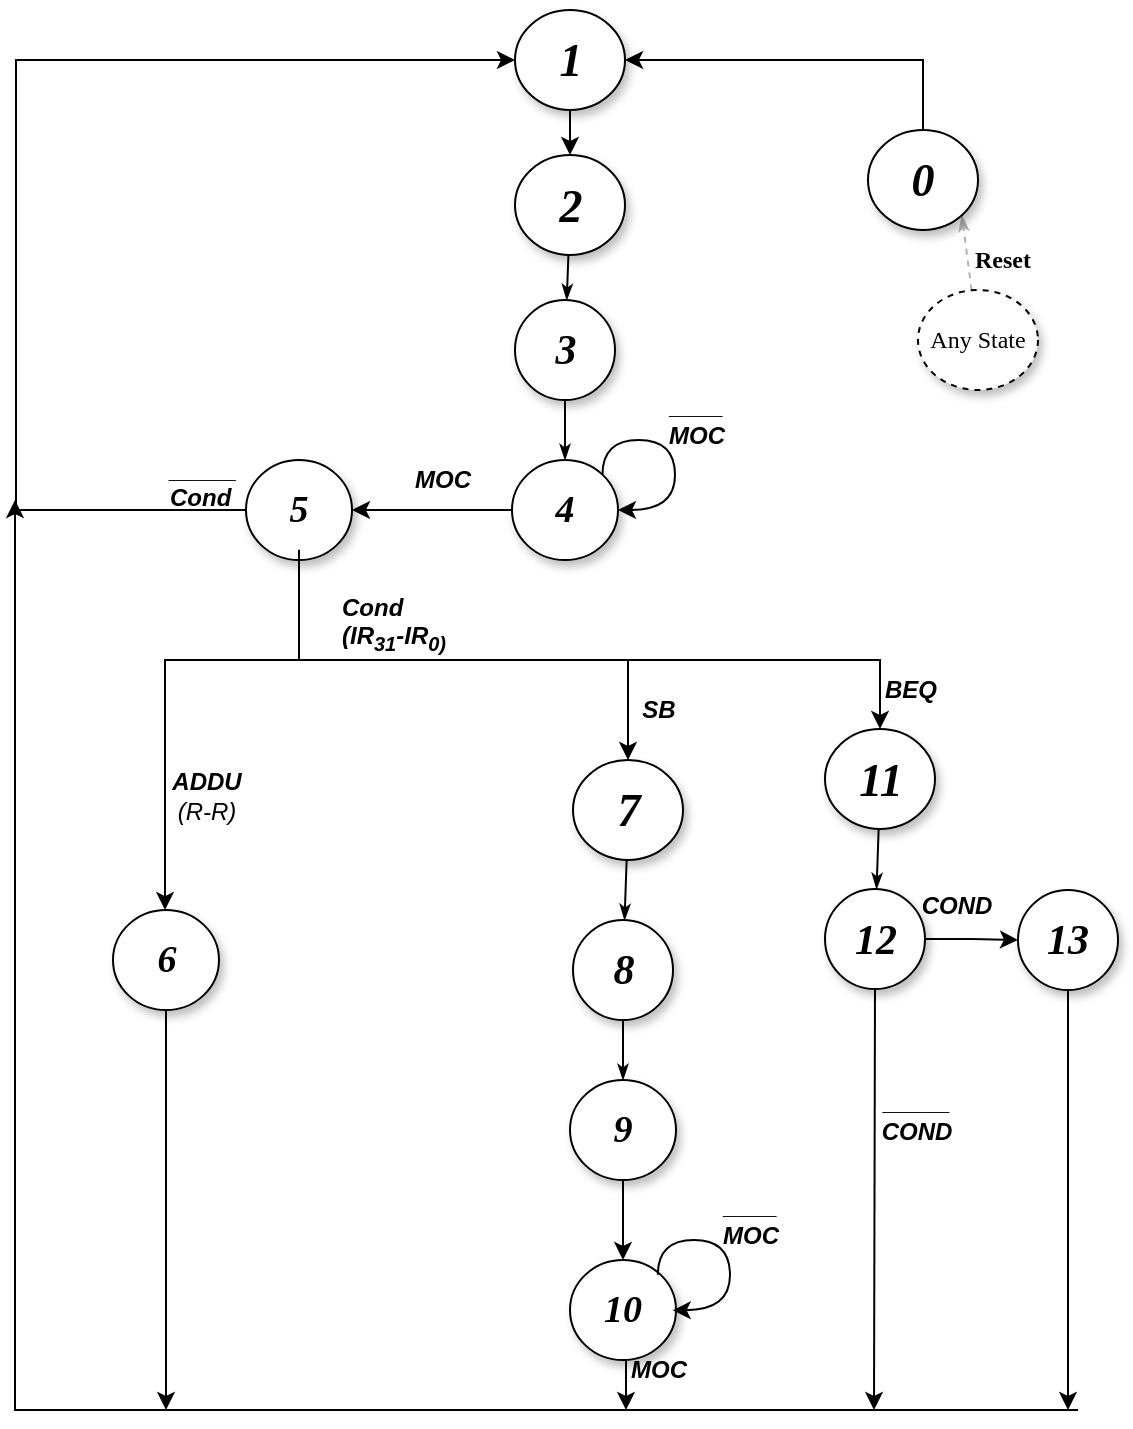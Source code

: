 <mxfile version="10.6.0" type="github"><diagram name="Page-1" id="42789a77-a242-8287-6e28-9cd8cfd52e62"><mxGraphModel dx="1010" dy="509" grid="1" gridSize="10" guides="1" tooltips="1" connect="1" arrows="1" fold="1" page="1" pageScale="1" pageWidth="1100" pageHeight="850" background="#ffffff" math="0" shadow="0"><root><mxCell id="0"/><mxCell id="1" parent="0"/><mxCell id="1ea317790d2ca983-13" value="&lt;b&gt;Reset&lt;/b&gt;" style="edgeStyle=none;rounded=1;html=1;labelBackgroundColor=none;startArrow=none;startFill=0;startSize=5;endArrow=classicThin;endFill=1;endSize=5;jettySize=auto;orthogonalLoop=1;strokeColor=#B3B3B3;strokeWidth=1;fontFamily=Verdana;fontSize=12;fontColor=#000000;dashed=1;entryX=1;entryY=1;entryDx=0;entryDy=0;" parent="1" source="1ea317790d2ca983-1" target="uKqxwGR0IimlFFaPbbWv-47" edge="1"><mxGeometry x="-0.274" y="-17" relative="1" as="geometry"><mxPoint as="offset"/><mxPoint x="510" y="70" as="targetPoint"/></mxGeometry></mxCell><mxCell id="1ea317790d2ca983-1" value="Any State" style="ellipse;whiteSpace=wrap;html=1;rounded=0;shadow=1;comic=0;labelBackgroundColor=none;strokeColor=#000000;strokeWidth=1;fillColor=#FFFFFF;fontFamily=Verdana;fontSize=12;fontColor=#000000;align=center;dashed=1;" parent="1" vertex="1"><mxGeometry x="519.983" y="140" width="60" height="50" as="geometry"/></mxCell><mxCell id="1ea317790d2ca983-19" value="" style="edgeStyle=none;rounded=1;html=1;labelBackgroundColor=none;startArrow=none;startFill=0;startSize=5;endArrow=classicThin;endFill=1;endSize=5;jettySize=auto;orthogonalLoop=1;strokeColor=#000000;strokeWidth=1;fontFamily=Verdana;fontSize=12;fontColor=#000000;" parent="1" source="1ea317790d2ca983-9" target="1ea317790d2ca983-10" edge="1"><mxGeometry relative="1" as="geometry"/></mxCell><mxCell id="1ea317790d2ca983-9" value="&lt;b&gt;&lt;i&gt;&lt;font style=&quot;font-size: 23px&quot;&gt;2&lt;/font&gt;&lt;/i&gt;&lt;/b&gt;" style="ellipse;whiteSpace=wrap;html=1;rounded=0;shadow=1;comic=0;labelBackgroundColor=none;strokeColor=#000000;strokeWidth=1;fillColor=#FFFFFF;fontFamily=Verdana;fontSize=12;fontColor=#000000;align=center;" parent="1" vertex="1"><mxGeometry x="318.5" y="72.5" width="55" height="50" as="geometry"/></mxCell><mxCell id="aKx4nscTGAMeIMMqZuMY-2" value="" style="edgeStyle=orthogonalEdgeStyle;rounded=0;orthogonalLoop=1;jettySize=auto;html=1;" edge="1" parent="1" source="uKqxwGR0IimlFFaPbbWv-47" target="aKx4nscTGAMeIMMqZuMY-1"><mxGeometry relative="1" as="geometry"><Array as="points"><mxPoint x="523" y="25"/></Array></mxGeometry></mxCell><mxCell id="uKqxwGR0IimlFFaPbbWv-47" value="&lt;b&gt;&lt;i&gt;&lt;font style=&quot;font-size: 23px&quot;&gt;0&lt;/font&gt;&lt;/i&gt;&lt;/b&gt;" style="ellipse;whiteSpace=wrap;html=1;rounded=0;shadow=1;comic=0;labelBackgroundColor=none;strokeColor=#000000;strokeWidth=1;fillColor=#FFFFFF;fontFamily=Verdana;fontSize=12;fontColor=#000000;align=center;" parent="1" vertex="1"><mxGeometry x="495" y="60" width="55" height="50" as="geometry"/></mxCell><mxCell id="aKx4nscTGAMeIMMqZuMY-3" value="" style="edgeStyle=orthogonalEdgeStyle;rounded=0;orthogonalLoop=1;jettySize=auto;html=1;entryX=0.5;entryY=0;entryDx=0;entryDy=0;" edge="1" parent="1" source="aKx4nscTGAMeIMMqZuMY-1" target="1ea317790d2ca983-9"><mxGeometry relative="1" as="geometry"><mxPoint x="346" y="130" as="targetPoint"/><Array as="points"/></mxGeometry></mxCell><mxCell id="aKx4nscTGAMeIMMqZuMY-1" value="&lt;b&gt;&lt;i&gt;&lt;font style=&quot;font-size: 23px&quot;&gt;1&lt;/font&gt;&lt;/i&gt;&lt;/b&gt;" style="ellipse;whiteSpace=wrap;html=1;rounded=0;shadow=1;comic=0;labelBackgroundColor=none;strokeColor=#000000;strokeWidth=1;fillColor=#FFFFFF;fontFamily=Verdana;fontSize=12;fontColor=#000000;align=center;" vertex="1" parent="1"><mxGeometry x="318.5" width="55" height="50" as="geometry"/></mxCell><mxCell id="1ea317790d2ca983-20" value="" style="edgeStyle=none;rounded=1;html=1;labelBackgroundColor=none;startArrow=none;startFill=0;startSize=5;endArrow=classicThin;endFill=1;endSize=5;jettySize=auto;orthogonalLoop=1;strokeColor=#000000;strokeWidth=1;fontFamily=Verdana;fontSize=12;fontColor=#000000;" parent="1" source="1ea317790d2ca983-10" target="1ea317790d2ca983-11" edge="1"><mxGeometry relative="1" as="geometry"/></mxCell><mxCell id="1ea317790d2ca983-10" value="&lt;span&gt;&lt;b&gt;&lt;i&gt;&lt;font style=&quot;font-size: 21px&quot;&gt;3&lt;/font&gt;&lt;/i&gt;&lt;/b&gt;&lt;/span&gt;" style="ellipse;whiteSpace=wrap;html=1;rounded=0;shadow=1;comic=0;labelBackgroundColor=none;strokeColor=#000000;strokeWidth=1;fillColor=#FFFFFF;fontFamily=Verdana;fontSize=12;fontColor=#000000;align=center;" parent="1" vertex="1"><mxGeometry x="318.5" y="145" width="50" height="50" as="geometry"/></mxCell><mxCell id="iE-XOIRhgxUjTZOWVVyg-5" value="" style="edgeStyle=orthogonalEdgeStyle;rounded=0;orthogonalLoop=1;jettySize=auto;html=1;" parent="1" source="1ea317790d2ca983-11" target="iE-XOIRhgxUjTZOWVVyg-4" edge="1"><mxGeometry relative="1" as="geometry"/></mxCell><mxCell id="uKqxwGR0IimlFFaPbbWv-2" value="&lt;b&gt;&lt;i&gt;MOC&lt;/i&gt;&lt;/b&gt;" style="text;html=1;resizable=0;points=[];align=center;verticalAlign=middle;labelBackgroundColor=#ffffff;" parent="iE-XOIRhgxUjTZOWVVyg-5" vertex="1" connectable="0"><mxGeometry x="-0.112" y="-3" relative="1" as="geometry"><mxPoint y="-12" as="offset"/></mxGeometry></mxCell><mxCell id="uKqxwGR0IimlFFaPbbWv-23" value="&lt;b&gt;&lt;i&gt;MOC&lt;/i&gt;&lt;/b&gt;" style="text;html=1;resizable=0;points=[];align=center;verticalAlign=middle;labelBackgroundColor=#ffffff;" parent="iE-XOIRhgxUjTZOWVVyg-5" vertex="1" connectable="0"><mxGeometry x="-0.112" y="-3" relative="1" as="geometry"><mxPoint x="108.5" y="433" as="offset"/></mxGeometry></mxCell><mxCell id="1ea317790d2ca983-11" value="&lt;span&gt;&lt;b&gt;&lt;i&gt;&lt;font style=&quot;font-size: 19px&quot;&gt;4&lt;/font&gt;&lt;/i&gt;&lt;/b&gt;&lt;/span&gt;" style="ellipse;whiteSpace=wrap;html=1;rounded=0;shadow=1;comic=0;labelBackgroundColor=none;strokeColor=#000000;strokeWidth=1;fillColor=#FFFFFF;fontFamily=Verdana;fontSize=12;fontColor=#000000;align=center;" parent="1" vertex="1"><mxGeometry x="317" y="225" width="53" height="50" as="geometry"/></mxCell><mxCell id="iE-XOIRhgxUjTZOWVVyg-6" style="edgeStyle=orthogonalEdgeStyle;rounded=0;orthogonalLoop=1;jettySize=auto;html=1;exitX=0;exitY=0.5;exitDx=0;exitDy=0;entryX=0;entryY=0.5;entryDx=0;entryDy=0;" parent="1" source="iE-XOIRhgxUjTZOWVVyg-4" target="aKx4nscTGAMeIMMqZuMY-1" edge="1"><mxGeometry relative="1" as="geometry"><Array as="points"><mxPoint x="69" y="250"/><mxPoint x="69" y="25"/></Array></mxGeometry></mxCell><mxCell id="uKqxwGR0IimlFFaPbbWv-5" value="" style="edgeStyle=orthogonalEdgeStyle;rounded=0;orthogonalLoop=1;jettySize=auto;html=1;exitX=0.5;exitY=1;exitDx=0;exitDy=0;" parent="1" source="iE-XOIRhgxUjTZOWVVyg-4" target="uKqxwGR0IimlFFaPbbWv-4" edge="1"><mxGeometry relative="1" as="geometry"><Array as="points"><mxPoint x="210.5" y="325"/><mxPoint x="143.5" y="325"/></Array></mxGeometry></mxCell><mxCell id="uKqxwGR0IimlFFaPbbWv-8" value="&lt;i&gt;&lt;b&gt;ADDU&lt;/b&gt;&lt;br&gt;(R-R)&lt;/i&gt;&lt;br&gt;" style="text;html=1;resizable=0;points=[];align=center;verticalAlign=middle;labelBackgroundColor=#ffffff;" parent="uKqxwGR0IimlFFaPbbWv-5" vertex="1" connectable="0"><mxGeometry x="0.365" y="-3" relative="1" as="geometry"><mxPoint x="23.5" y="19.5" as="offset"/></mxGeometry></mxCell><mxCell id="iE-XOIRhgxUjTZOWVVyg-4" value="&lt;span&gt;&lt;b&gt;&lt;i&gt;&lt;font style=&quot;font-size: 19px&quot;&gt;5&lt;/font&gt;&lt;/i&gt;&lt;/b&gt;&lt;/span&gt;" style="ellipse;whiteSpace=wrap;html=1;rounded=0;shadow=1;comic=0;labelBackgroundColor=none;strokeColor=#000000;strokeWidth=1;fillColor=#FFFFFF;fontFamily=Verdana;fontSize=12;fontColor=#000000;align=center;" parent="1" vertex="1"><mxGeometry x="184" y="225" width="53" height="50" as="geometry"/></mxCell><mxCell id="uKqxwGR0IimlFFaPbbWv-7" value="" style="edgeStyle=orthogonalEdgeStyle;rounded=0;orthogonalLoop=1;jettySize=auto;html=1;" parent="1" source="uKqxwGR0IimlFFaPbbWv-4" edge="1"><mxGeometry relative="1" as="geometry"><mxPoint x="144" y="700" as="targetPoint"/></mxGeometry></mxCell><mxCell id="uKqxwGR0IimlFFaPbbWv-4" value="&lt;span&gt;&lt;b&gt;&lt;i&gt;&lt;font style=&quot;font-size: 19px&quot;&gt;6&lt;/font&gt;&lt;/i&gt;&lt;/b&gt;&lt;/span&gt;" style="ellipse;whiteSpace=wrap;html=1;rounded=0;shadow=1;comic=0;labelBackgroundColor=none;strokeColor=#000000;strokeWidth=1;fillColor=#FFFFFF;fontFamily=Verdana;fontSize=12;fontColor=#000000;align=center;" parent="1" vertex="1"><mxGeometry x="117.5" y="450" width="53" height="50" as="geometry"/></mxCell><mxCell id="iE-XOIRhgxUjTZOWVVyg-8" style="edgeStyle=orthogonalEdgeStyle;rounded=0;orthogonalLoop=1;jettySize=auto;html=1;exitX=1;exitY=0;exitDx=0;exitDy=0;entryX=1;entryY=0.5;entryDx=0;entryDy=0;curved=1;" parent="1" source="1ea317790d2ca983-11" target="1ea317790d2ca983-11" edge="1"><mxGeometry relative="1" as="geometry"><Array as="points"><mxPoint x="362.5" y="215"/><mxPoint x="398.5" y="215"/><mxPoint x="398.5" y="250"/></Array></mxGeometry></mxCell><mxCell id="uKqxwGR0IimlFFaPbbWv-1" value="&lt;b&gt;&lt;i&gt;____&lt;br&gt;MOC&lt;/i&gt;&lt;/b&gt;" style="text;html=1;resizable=0;points=[];align=center;verticalAlign=middle;labelBackgroundColor=#ffffff;horizontal=1;" parent="iE-XOIRhgxUjTZOWVVyg-8" vertex="1" connectable="0"><mxGeometry x="-0.225" y="-4" relative="1" as="geometry"><mxPoint x="18" y="-14" as="offset"/></mxGeometry></mxCell><mxCell id="uKqxwGR0IimlFFaPbbWv-3" value="&lt;b&gt;&lt;i&gt;_____&lt;br&gt;Cond&lt;/i&gt;&lt;/b&gt;&lt;br&gt;" style="text;html=1;resizable=0;points=[];autosize=1;align=left;verticalAlign=top;spacingTop=-4;" parent="1" vertex="1"><mxGeometry x="144" y="220" width="50" height="30" as="geometry"/></mxCell><mxCell id="uKqxwGR0IimlFFaPbbWv-10" value="" style="endArrow=classic;html=1;edgeStyle=orthogonalEdgeStyle;rounded=0;" parent="1" edge="1"><mxGeometry width="50" height="50" relative="1" as="geometry"><mxPoint x="600" y="700" as="sourcePoint"/><mxPoint x="68.5" y="245" as="targetPoint"/><Array as="points"><mxPoint x="269" y="700"/><mxPoint x="69" y="700"/></Array></mxGeometry></mxCell><mxCell id="uKqxwGR0IimlFFaPbbWv-11" value="&lt;b&gt;&lt;i&gt;Cond&lt;br&gt;(IR&lt;sub&gt;31&lt;/sub&gt;-IR&lt;sub&gt;0)&lt;/sub&gt;&lt;/i&gt;&lt;/b&gt;&lt;br&gt;" style="text;html=1;resizable=0;points=[];autosize=1;align=left;verticalAlign=top;spacingTop=-4;" parent="1" vertex="1"><mxGeometry x="230" y="289" width="70" height="30" as="geometry"/></mxCell><mxCell id="uKqxwGR0IimlFFaPbbWv-19" value="" style="edgeStyle=none;rounded=1;html=1;labelBackgroundColor=none;startArrow=none;startFill=0;startSize=5;endArrow=classicThin;endFill=1;endSize=5;jettySize=auto;orthogonalLoop=1;strokeColor=#000000;strokeWidth=1;fontFamily=Verdana;fontSize=12;fontColor=#000000;" parent="1" source="uKqxwGR0IimlFFaPbbWv-20" target="uKqxwGR0IimlFFaPbbWv-22" edge="1"><mxGeometry relative="1" as="geometry"/></mxCell><mxCell id="uKqxwGR0IimlFFaPbbWv-20" value="&lt;span style=&quot;font-size: 23px&quot;&gt;&lt;b&gt;&lt;i&gt;7&lt;/i&gt;&lt;/b&gt;&lt;/span&gt;" style="ellipse;whiteSpace=wrap;html=1;rounded=0;shadow=1;comic=0;labelBackgroundColor=none;strokeColor=#000000;strokeWidth=1;fillColor=#FFFFFF;fontFamily=Verdana;fontSize=12;fontColor=#000000;align=center;" parent="1" vertex="1"><mxGeometry x="347.5" y="375" width="55" height="50" as="geometry"/></mxCell><mxCell id="uKqxwGR0IimlFFaPbbWv-21" value="" style="edgeStyle=none;rounded=1;html=1;labelBackgroundColor=none;startArrow=none;startFill=0;startSize=5;endArrow=classicThin;endFill=1;endSize=5;jettySize=auto;orthogonalLoop=1;strokeColor=#000000;strokeWidth=1;fontFamily=Verdana;fontSize=12;fontColor=#000000;" parent="1" source="uKqxwGR0IimlFFaPbbWv-22" target="uKqxwGR0IimlFFaPbbWv-24" edge="1"><mxGeometry relative="1" as="geometry"/></mxCell><mxCell id="uKqxwGR0IimlFFaPbbWv-22" value="&lt;span&gt;&lt;b&gt;&lt;i&gt;&lt;font style=&quot;font-size: 21px&quot;&gt;8&lt;/font&gt;&lt;/i&gt;&lt;/b&gt;&lt;/span&gt;" style="ellipse;whiteSpace=wrap;html=1;rounded=0;shadow=1;comic=0;labelBackgroundColor=none;strokeColor=#000000;strokeWidth=1;fillColor=#FFFFFF;fontFamily=Verdana;fontSize=12;fontColor=#000000;align=center;" parent="1" vertex="1"><mxGeometry x="347.5" y="455" width="50" height="50" as="geometry"/></mxCell><mxCell id="uKqxwGR0IimlFFaPbbWv-28" value="" style="edgeStyle=orthogonalEdgeStyle;rounded=0;orthogonalLoop=1;jettySize=auto;html=1;" parent="1" source="uKqxwGR0IimlFFaPbbWv-24" target="uKqxwGR0IimlFFaPbbWv-27" edge="1"><mxGeometry relative="1" as="geometry"/></mxCell><mxCell id="uKqxwGR0IimlFFaPbbWv-24" value="&lt;span&gt;&lt;b&gt;&lt;i&gt;&lt;font style=&quot;font-size: 19px&quot;&gt;9&lt;/font&gt;&lt;/i&gt;&lt;/b&gt;&lt;/span&gt;" style="ellipse;whiteSpace=wrap;html=1;rounded=0;shadow=1;comic=0;labelBackgroundColor=none;strokeColor=#000000;strokeWidth=1;fillColor=#FFFFFF;fontFamily=Verdana;fontSize=12;fontColor=#000000;align=center;" parent="1" vertex="1"><mxGeometry x="346" y="535" width="53" height="50" as="geometry"/></mxCell><mxCell id="uKqxwGR0IimlFFaPbbWv-29" style="edgeStyle=orthogonalEdgeStyle;rounded=0;orthogonalLoop=1;jettySize=auto;html=1;exitX=0.5;exitY=1;exitDx=0;exitDy=0;strokeColor=#000000;" parent="1" source="uKqxwGR0IimlFFaPbbWv-27" edge="1"><mxGeometry relative="1" as="geometry"><mxPoint x="374" y="700" as="targetPoint"/></mxGeometry></mxCell><mxCell id="uKqxwGR0IimlFFaPbbWv-27" value="&lt;span&gt;&lt;b&gt;&lt;i&gt;&lt;font style=&quot;font-size: 19px&quot;&gt;10&lt;/font&gt;&lt;/i&gt;&lt;/b&gt;&lt;/span&gt;" style="ellipse;whiteSpace=wrap;html=1;rounded=0;shadow=1;comic=0;labelBackgroundColor=none;strokeColor=#000000;strokeWidth=1;fillColor=#FFFFFF;fontFamily=Verdana;fontSize=12;fontColor=#000000;align=center;" parent="1" vertex="1"><mxGeometry x="346" y="625" width="53" height="50" as="geometry"/></mxCell><mxCell id="uKqxwGR0IimlFFaPbbWv-30" value="" style="endArrow=classic;html=1;strokeColor=#000000;entryX=0.5;entryY=0;entryDx=0;entryDy=0;exitX=0.5;exitY=1;exitDx=0;exitDy=0;edgeStyle=orthogonalEdgeStyle;rounded=0;" parent="1" source="iE-XOIRhgxUjTZOWVVyg-4" target="uKqxwGR0IimlFFaPbbWv-20" edge="1"><mxGeometry width="50" height="50" relative="1" as="geometry"><mxPoint x="210" y="320" as="sourcePoint"/><mxPoint x="370" y="320" as="targetPoint"/></mxGeometry></mxCell><mxCell id="uKqxwGR0IimlFFaPbbWv-36" value="&lt;b&gt;&lt;i&gt;SB&lt;/i&gt;&lt;/b&gt;" style="text;html=1;resizable=0;points=[];align=center;verticalAlign=middle;labelBackgroundColor=#ffffff;" parent="uKqxwGR0IimlFFaPbbWv-30" vertex="1" connectable="0"><mxGeometry x="0.75" relative="1" as="geometry"><mxPoint x="15" y="8" as="offset"/></mxGeometry></mxCell><mxCell id="uKqxwGR0IimlFFaPbbWv-31" style="edgeStyle=orthogonalEdgeStyle;rounded=0;orthogonalLoop=1;jettySize=auto;html=1;exitX=1;exitY=0;exitDx=0;exitDy=0;entryX=1;entryY=0.5;entryDx=0;entryDy=0;curved=1;" parent="1" edge="1"><mxGeometry relative="1" as="geometry"><Array as="points"><mxPoint x="390" y="615"/><mxPoint x="426" y="615"/><mxPoint x="426" y="650"/></Array><mxPoint x="389.929" y="632.429" as="sourcePoint"/><mxPoint x="397.357" y="650.143" as="targetPoint"/></mxGeometry></mxCell><mxCell id="uKqxwGR0IimlFFaPbbWv-32" value="&lt;b&gt;&lt;i&gt;____&lt;br&gt;MOC&lt;/i&gt;&lt;/b&gt;" style="text;html=1;resizable=0;points=[];align=center;verticalAlign=middle;labelBackgroundColor=#ffffff;horizontal=1;" parent="uKqxwGR0IimlFFaPbbWv-31" vertex="1" connectable="0"><mxGeometry x="-0.225" y="-4" relative="1" as="geometry"><mxPoint x="18" y="-14" as="offset"/></mxGeometry></mxCell><mxCell id="uKqxwGR0IimlFFaPbbWv-33" value="" style="edgeStyle=none;rounded=1;html=1;labelBackgroundColor=none;startArrow=none;startFill=0;startSize=5;endArrow=classicThin;endFill=1;endSize=5;jettySize=auto;orthogonalLoop=1;strokeColor=#000000;strokeWidth=1;fontFamily=Verdana;fontSize=12;fontColor=#000000;" parent="1" source="uKqxwGR0IimlFFaPbbWv-34" target="uKqxwGR0IimlFFaPbbWv-35" edge="1"><mxGeometry relative="1" as="geometry"/></mxCell><mxCell id="uKqxwGR0IimlFFaPbbWv-34" value="&lt;span style=&quot;font-size: 23px&quot;&gt;&lt;b&gt;&lt;i&gt;11&lt;/i&gt;&lt;/b&gt;&lt;/span&gt;" style="ellipse;whiteSpace=wrap;html=1;rounded=0;shadow=1;comic=0;labelBackgroundColor=none;strokeColor=#000000;strokeWidth=1;fillColor=#FFFFFF;fontFamily=Verdana;fontSize=12;fontColor=#000000;align=center;" parent="1" vertex="1"><mxGeometry x="473.5" y="359.5" width="55" height="50" as="geometry"/></mxCell><mxCell id="uKqxwGR0IimlFFaPbbWv-39" style="edgeStyle=orthogonalEdgeStyle;rounded=0;jumpSize=0;orthogonalLoop=1;jettySize=auto;html=1;exitX=0.5;exitY=1;exitDx=0;exitDy=0;strokeColor=#000000;" parent="1" source="uKqxwGR0IimlFFaPbbWv-35" edge="1"><mxGeometry relative="1" as="geometry"><mxPoint x="498" y="700" as="targetPoint"/></mxGeometry></mxCell><mxCell id="uKqxwGR0IimlFFaPbbWv-42" value="&lt;b&gt;&lt;i&gt;_____&lt;br&gt;COND&lt;/i&gt;&lt;/b&gt;&lt;br&gt;" style="text;html=1;resizable=0;points=[];align=center;verticalAlign=middle;labelBackgroundColor=#ffffff;" parent="uKqxwGR0IimlFFaPbbWv-39" vertex="1" connectable="0"><mxGeometry x="-0.396" y="2" relative="1" as="geometry"><mxPoint x="18" as="offset"/></mxGeometry></mxCell><mxCell id="uKqxwGR0IimlFFaPbbWv-41" value="" style="edgeStyle=orthogonalEdgeStyle;rounded=0;jumpSize=0;orthogonalLoop=1;jettySize=auto;html=1;strokeColor=#000000;" parent="1" source="uKqxwGR0IimlFFaPbbWv-35" target="uKqxwGR0IimlFFaPbbWv-40" edge="1"><mxGeometry relative="1" as="geometry"/></mxCell><mxCell id="uKqxwGR0IimlFFaPbbWv-44" value="&lt;b&gt;&lt;i&gt;COND&lt;/i&gt;&lt;/b&gt;" style="text;html=1;resizable=0;points=[];align=center;verticalAlign=middle;labelBackgroundColor=#ffffff;" parent="uKqxwGR0IimlFFaPbbWv-41" vertex="1" connectable="0"><mxGeometry x="0.002" y="-5" relative="1" as="geometry"><mxPoint x="-3" y="-17" as="offset"/></mxGeometry></mxCell><mxCell id="uKqxwGR0IimlFFaPbbWv-35" value="&lt;span&gt;&lt;b&gt;&lt;i&gt;&lt;font style=&quot;font-size: 21px&quot;&gt;12&lt;/font&gt;&lt;/i&gt;&lt;/b&gt;&lt;/span&gt;" style="ellipse;whiteSpace=wrap;html=1;rounded=0;shadow=1;comic=0;labelBackgroundColor=none;strokeColor=#000000;strokeWidth=1;fillColor=#FFFFFF;fontFamily=Verdana;fontSize=12;fontColor=#000000;align=center;" parent="1" vertex="1"><mxGeometry x="473.5" y="439.5" width="50" height="50" as="geometry"/></mxCell><mxCell id="uKqxwGR0IimlFFaPbbWv-43" style="edgeStyle=orthogonalEdgeStyle;rounded=0;jumpSize=0;orthogonalLoop=1;jettySize=auto;html=1;exitX=0.5;exitY=1;exitDx=0;exitDy=0;strokeColor=#000000;" parent="1" source="uKqxwGR0IimlFFaPbbWv-40" edge="1"><mxGeometry relative="1" as="geometry"><mxPoint x="595" y="700" as="targetPoint"/></mxGeometry></mxCell><mxCell id="uKqxwGR0IimlFFaPbbWv-40" value="&lt;span&gt;&lt;b&gt;&lt;i&gt;&lt;font style=&quot;font-size: 21px&quot;&gt;13&lt;/font&gt;&lt;/i&gt;&lt;/b&gt;&lt;/span&gt;" style="ellipse;whiteSpace=wrap;html=1;rounded=0;shadow=1;comic=0;labelBackgroundColor=none;strokeColor=#000000;strokeWidth=1;fillColor=#FFFFFF;fontFamily=Verdana;fontSize=12;fontColor=#000000;align=center;" parent="1" vertex="1"><mxGeometry x="570" y="440" width="50" height="50" as="geometry"/></mxCell><mxCell id="uKqxwGR0IimlFFaPbbWv-37" value="" style="endArrow=classic;html=1;strokeColor=#000000;exitX=0.5;exitY=1;exitDx=0;exitDy=0;edgeStyle=orthogonalEdgeStyle;rounded=0;jumpSize=0;entryX=0.5;entryY=0;entryDx=0;entryDy=0;" parent="1" target="uKqxwGR0IimlFFaPbbWv-34" edge="1"><mxGeometry width="50" height="50" relative="1" as="geometry"><mxPoint x="210.512" y="269.907" as="sourcePoint"/><mxPoint x="501" y="354.5" as="targetPoint"/><Array as="points"><mxPoint x="210" y="325"/><mxPoint x="501" y="325"/></Array></mxGeometry></mxCell><mxCell id="uKqxwGR0IimlFFaPbbWv-38" value="&lt;b&gt;&lt;i&gt;BEQ&lt;/i&gt;&lt;/b&gt;" style="text;html=1;resizable=0;points=[];align=center;verticalAlign=middle;labelBackgroundColor=#ffffff;" parent="uKqxwGR0IimlFFaPbbWv-37" vertex="1" connectable="0"><mxGeometry x="0.75" relative="1" as="geometry"><mxPoint x="28" y="15" as="offset"/></mxGeometry></mxCell></root></mxGraphModel></diagram></mxfile>